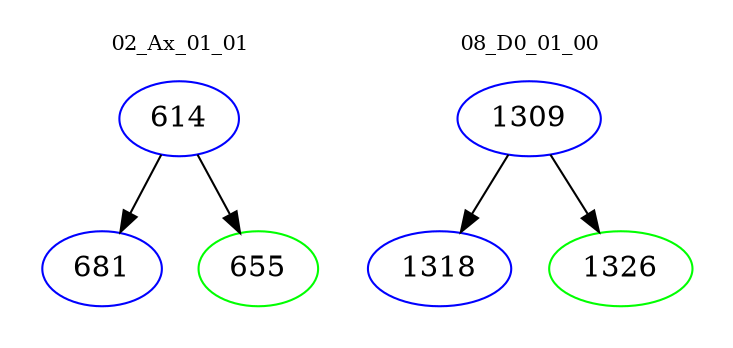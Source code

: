 digraph{
subgraph cluster_0 {
color = white
label = "02_Ax_01_01";
fontsize=10;
T0_614 [label="614", color="blue"]
T0_614 -> T0_681 [color="black"]
T0_681 [label="681", color="blue"]
T0_614 -> T0_655 [color="black"]
T0_655 [label="655", color="green"]
}
subgraph cluster_1 {
color = white
label = "08_D0_01_00";
fontsize=10;
T1_1309 [label="1309", color="blue"]
T1_1309 -> T1_1318 [color="black"]
T1_1318 [label="1318", color="blue"]
T1_1309 -> T1_1326 [color="black"]
T1_1326 [label="1326", color="green"]
}
}
